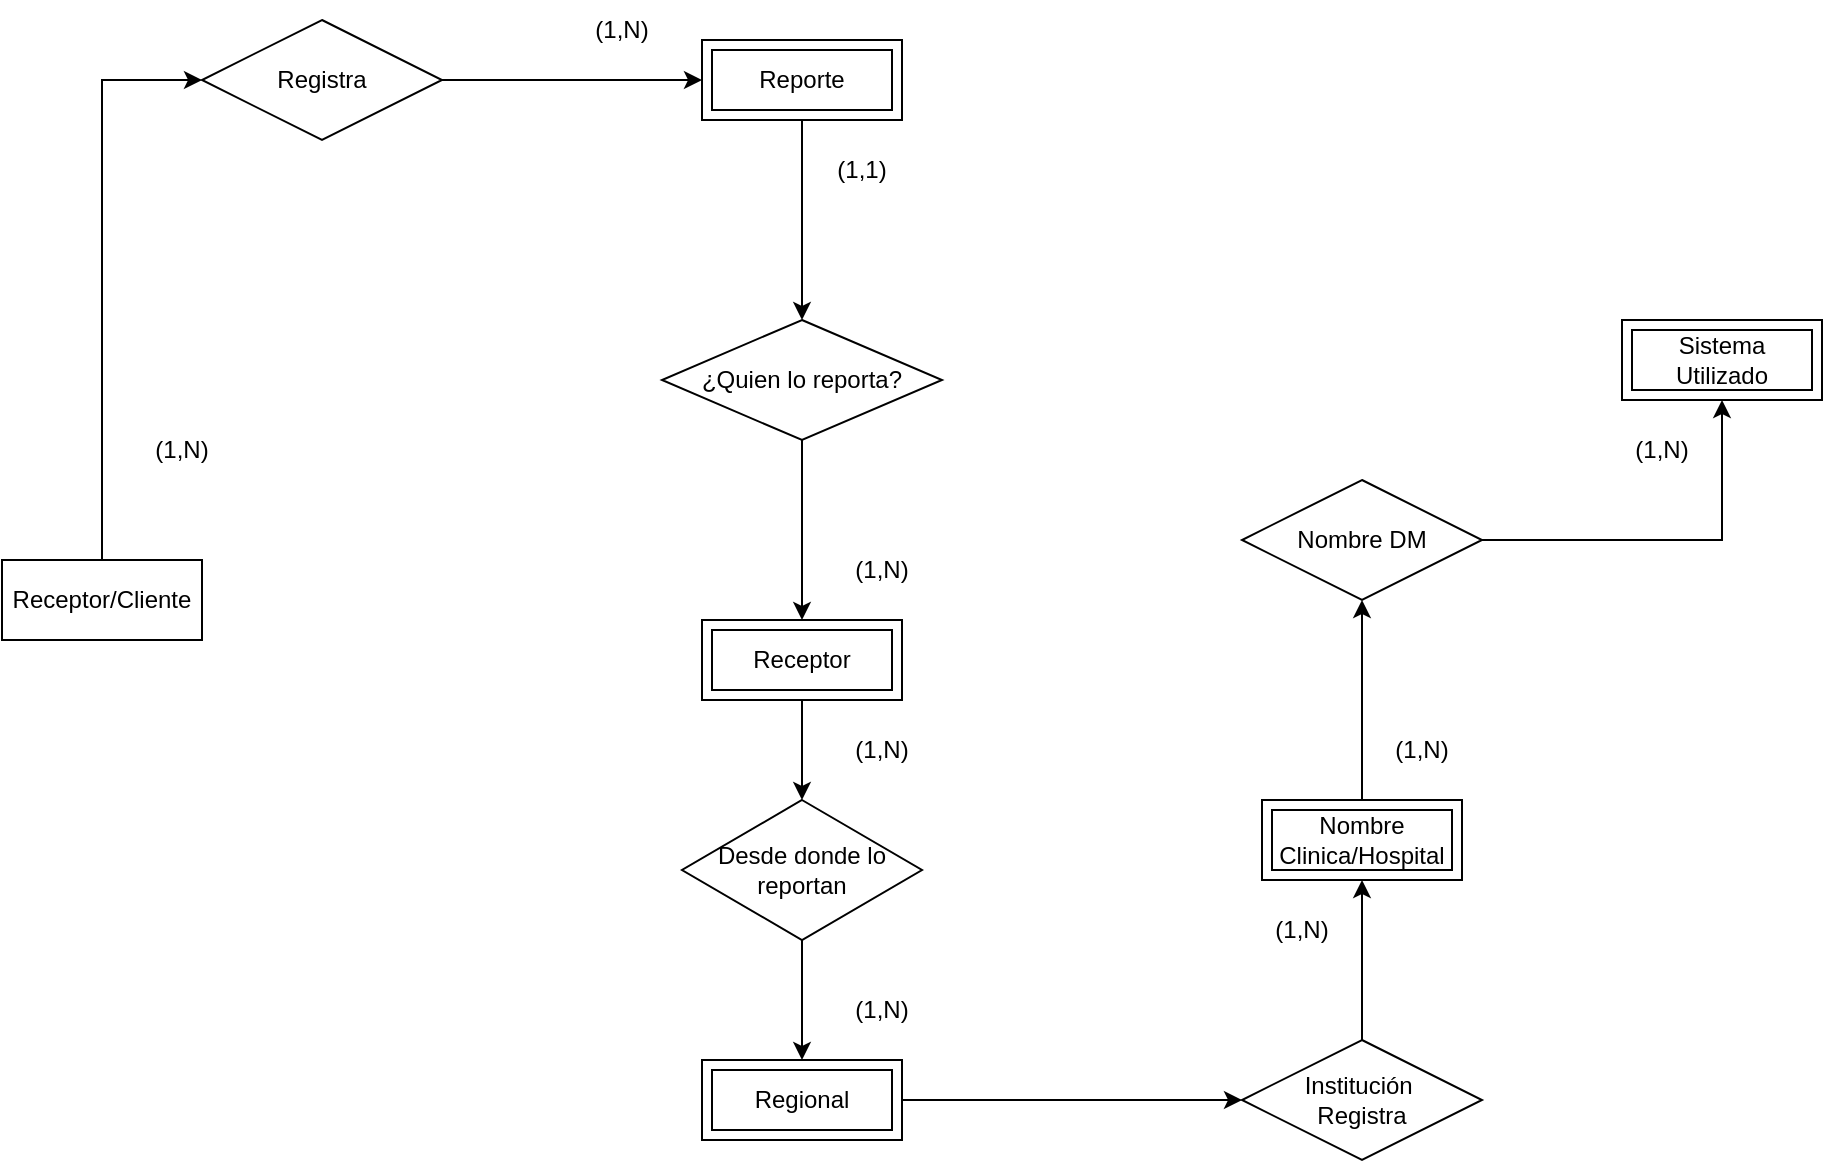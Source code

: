 <mxfile version="27.2.0">
  <diagram name="Página-1" id="1dMZDdqAh4PtxUfNT-nn">
    <mxGraphModel dx="1426" dy="751" grid="1" gridSize="10" guides="1" tooltips="1" connect="1" arrows="1" fold="1" page="1" pageScale="1" pageWidth="827" pageHeight="1169" math="0" shadow="0">
      <root>
        <mxCell id="0" />
        <mxCell id="1" parent="0" />
        <mxCell id="zf80DWHK2e3_NO0RrL8I-9" style="edgeStyle=orthogonalEdgeStyle;rounded=0;orthogonalLoop=1;jettySize=auto;html=1;entryX=0;entryY=0.5;entryDx=0;entryDy=0;" edge="1" parent="1" source="zf80DWHK2e3_NO0RrL8I-1" target="zf80DWHK2e3_NO0RrL8I-7">
          <mxGeometry relative="1" as="geometry" />
        </mxCell>
        <mxCell id="zf80DWHK2e3_NO0RrL8I-1" value="Receptor/Cliente" style="whiteSpace=wrap;html=1;align=center;" vertex="1" parent="1">
          <mxGeometry x="60" y="280" width="100" height="40" as="geometry" />
        </mxCell>
        <mxCell id="zf80DWHK2e3_NO0RrL8I-3" value="Sistema Utilizado" style="shape=ext;margin=3;double=1;whiteSpace=wrap;html=1;align=center;" vertex="1" parent="1">
          <mxGeometry x="870" y="160" width="100" height="40" as="geometry" />
        </mxCell>
        <mxCell id="zf80DWHK2e3_NO0RrL8I-10" value="" style="edgeStyle=orthogonalEdgeStyle;rounded=0;orthogonalLoop=1;jettySize=auto;html=1;" edge="1" parent="1" source="zf80DWHK2e3_NO0RrL8I-7" target="zf80DWHK2e3_NO0RrL8I-8">
          <mxGeometry relative="1" as="geometry" />
        </mxCell>
        <mxCell id="zf80DWHK2e3_NO0RrL8I-7" value="Registra" style="shape=rhombus;perimeter=rhombusPerimeter;whiteSpace=wrap;html=1;align=center;" vertex="1" parent="1">
          <mxGeometry x="160" y="10" width="120" height="60" as="geometry" />
        </mxCell>
        <mxCell id="zf80DWHK2e3_NO0RrL8I-12" value="" style="edgeStyle=orthogonalEdgeStyle;rounded=0;orthogonalLoop=1;jettySize=auto;html=1;" edge="1" parent="1" source="zf80DWHK2e3_NO0RrL8I-8" target="zf80DWHK2e3_NO0RrL8I-11">
          <mxGeometry relative="1" as="geometry" />
        </mxCell>
        <mxCell id="zf80DWHK2e3_NO0RrL8I-8" value="Reporte" style="shape=ext;margin=3;double=1;whiteSpace=wrap;html=1;align=center;" vertex="1" parent="1">
          <mxGeometry x="410" y="20" width="100" height="40" as="geometry" />
        </mxCell>
        <mxCell id="zf80DWHK2e3_NO0RrL8I-20" value="" style="edgeStyle=orthogonalEdgeStyle;rounded=0;orthogonalLoop=1;jettySize=auto;html=1;" edge="1" parent="1" source="zf80DWHK2e3_NO0RrL8I-11" target="zf80DWHK2e3_NO0RrL8I-18">
          <mxGeometry relative="1" as="geometry" />
        </mxCell>
        <mxCell id="zf80DWHK2e3_NO0RrL8I-11" value="¿Quien lo reporta?" style="shape=rhombus;perimeter=rhombusPerimeter;whiteSpace=wrap;html=1;align=center;" vertex="1" parent="1">
          <mxGeometry x="390" y="160" width="140" height="60" as="geometry" />
        </mxCell>
        <mxCell id="zf80DWHK2e3_NO0RrL8I-23" value="" style="edgeStyle=orthogonalEdgeStyle;rounded=0;orthogonalLoop=1;jettySize=auto;html=1;" edge="1" parent="1" source="zf80DWHK2e3_NO0RrL8I-18" target="zf80DWHK2e3_NO0RrL8I-22">
          <mxGeometry relative="1" as="geometry" />
        </mxCell>
        <mxCell id="zf80DWHK2e3_NO0RrL8I-18" value="Receptor" style="shape=ext;margin=3;double=1;whiteSpace=wrap;html=1;align=center;" vertex="1" parent="1">
          <mxGeometry x="410" y="310" width="100" height="40" as="geometry" />
        </mxCell>
        <mxCell id="zf80DWHK2e3_NO0RrL8I-30" style="edgeStyle=orthogonalEdgeStyle;rounded=0;orthogonalLoop=1;jettySize=auto;html=1;entryX=0;entryY=0.5;entryDx=0;entryDy=0;" edge="1" parent="1" source="zf80DWHK2e3_NO0RrL8I-21" target="zf80DWHK2e3_NO0RrL8I-28">
          <mxGeometry relative="1" as="geometry" />
        </mxCell>
        <mxCell id="zf80DWHK2e3_NO0RrL8I-21" value="Regional" style="shape=ext;margin=3;double=1;whiteSpace=wrap;html=1;align=center;" vertex="1" parent="1">
          <mxGeometry x="410" y="530" width="100" height="40" as="geometry" />
        </mxCell>
        <mxCell id="zf80DWHK2e3_NO0RrL8I-24" value="" style="edgeStyle=orthogonalEdgeStyle;rounded=0;orthogonalLoop=1;jettySize=auto;html=1;" edge="1" parent="1" source="zf80DWHK2e3_NO0RrL8I-22" target="zf80DWHK2e3_NO0RrL8I-21">
          <mxGeometry relative="1" as="geometry" />
        </mxCell>
        <mxCell id="zf80DWHK2e3_NO0RrL8I-22" value="Desde donde lo reportan" style="shape=rhombus;perimeter=rhombusPerimeter;whiteSpace=wrap;html=1;align=center;" vertex="1" parent="1">
          <mxGeometry x="400" y="400" width="120" height="70" as="geometry" />
        </mxCell>
        <mxCell id="zf80DWHK2e3_NO0RrL8I-27" value="" style="edgeStyle=orthogonalEdgeStyle;rounded=0;orthogonalLoop=1;jettySize=auto;html=1;" edge="1" parent="1" source="zf80DWHK2e3_NO0RrL8I-25" target="zf80DWHK2e3_NO0RrL8I-3">
          <mxGeometry relative="1" as="geometry" />
        </mxCell>
        <mxCell id="zf80DWHK2e3_NO0RrL8I-25" value="Nombre DM" style="shape=rhombus;perimeter=rhombusPerimeter;whiteSpace=wrap;html=1;align=center;" vertex="1" parent="1">
          <mxGeometry x="680" y="240" width="120" height="60" as="geometry" />
        </mxCell>
        <mxCell id="zf80DWHK2e3_NO0RrL8I-31" value="" style="edgeStyle=orthogonalEdgeStyle;rounded=0;orthogonalLoop=1;jettySize=auto;html=1;" edge="1" parent="1" source="zf80DWHK2e3_NO0RrL8I-28" target="zf80DWHK2e3_NO0RrL8I-29">
          <mxGeometry relative="1" as="geometry" />
        </mxCell>
        <mxCell id="zf80DWHK2e3_NO0RrL8I-28" value="Institución&amp;nbsp;&lt;div&gt;Registra&lt;/div&gt;" style="shape=rhombus;perimeter=rhombusPerimeter;whiteSpace=wrap;html=1;align=center;" vertex="1" parent="1">
          <mxGeometry x="680" y="520" width="120" height="60" as="geometry" />
        </mxCell>
        <mxCell id="zf80DWHK2e3_NO0RrL8I-32" value="" style="edgeStyle=orthogonalEdgeStyle;rounded=0;orthogonalLoop=1;jettySize=auto;html=1;" edge="1" parent="1" source="zf80DWHK2e3_NO0RrL8I-29" target="zf80DWHK2e3_NO0RrL8I-25">
          <mxGeometry relative="1" as="geometry" />
        </mxCell>
        <mxCell id="zf80DWHK2e3_NO0RrL8I-29" value="Nombre Clinica/Hospital" style="shape=ext;margin=3;double=1;whiteSpace=wrap;html=1;align=center;" vertex="1" parent="1">
          <mxGeometry x="690" y="400" width="100" height="40" as="geometry" />
        </mxCell>
        <mxCell id="zf80DWHK2e3_NO0RrL8I-33" value="(1,N)" style="text;strokeColor=none;align=center;fillColor=none;html=1;verticalAlign=middle;whiteSpace=wrap;rounded=0;" vertex="1" parent="1">
          <mxGeometry x="120" y="210" width="60" height="30" as="geometry" />
        </mxCell>
        <mxCell id="zf80DWHK2e3_NO0RrL8I-34" value="(1,N)" style="text;strokeColor=none;align=center;fillColor=none;html=1;verticalAlign=middle;whiteSpace=wrap;rounded=0;" vertex="1" parent="1">
          <mxGeometry x="340" width="60" height="30" as="geometry" />
        </mxCell>
        <mxCell id="zf80DWHK2e3_NO0RrL8I-35" value="(1,1)" style="text;strokeColor=none;align=center;fillColor=none;html=1;verticalAlign=middle;whiteSpace=wrap;rounded=0;" vertex="1" parent="1">
          <mxGeometry x="460" y="70" width="60" height="30" as="geometry" />
        </mxCell>
        <mxCell id="zf80DWHK2e3_NO0RrL8I-36" value="(1,N)" style="text;strokeColor=none;align=center;fillColor=none;html=1;verticalAlign=middle;whiteSpace=wrap;rounded=0;" vertex="1" parent="1">
          <mxGeometry x="470" y="270" width="60" height="30" as="geometry" />
        </mxCell>
        <mxCell id="zf80DWHK2e3_NO0RrL8I-37" value="(1,N)" style="text;strokeColor=none;align=center;fillColor=none;html=1;verticalAlign=middle;whiteSpace=wrap;rounded=0;" vertex="1" parent="1">
          <mxGeometry x="470" y="360" width="60" height="30" as="geometry" />
        </mxCell>
        <mxCell id="zf80DWHK2e3_NO0RrL8I-38" value="(1,N)" style="text;strokeColor=none;align=center;fillColor=none;html=1;verticalAlign=middle;whiteSpace=wrap;rounded=0;" vertex="1" parent="1">
          <mxGeometry x="470" y="490" width="60" height="30" as="geometry" />
        </mxCell>
        <mxCell id="zf80DWHK2e3_NO0RrL8I-39" value="(1,N)" style="text;strokeColor=none;align=center;fillColor=none;html=1;verticalAlign=middle;whiteSpace=wrap;rounded=0;" vertex="1" parent="1">
          <mxGeometry x="680" y="450" width="60" height="30" as="geometry" />
        </mxCell>
        <mxCell id="zf80DWHK2e3_NO0RrL8I-40" value="(1,N)" style="text;strokeColor=none;align=center;fillColor=none;html=1;verticalAlign=middle;whiteSpace=wrap;rounded=0;" vertex="1" parent="1">
          <mxGeometry x="740" y="360" width="60" height="30" as="geometry" />
        </mxCell>
        <mxCell id="zf80DWHK2e3_NO0RrL8I-41" value="(1,N)" style="text;strokeColor=none;align=center;fillColor=none;html=1;verticalAlign=middle;whiteSpace=wrap;rounded=0;" vertex="1" parent="1">
          <mxGeometry x="860" y="210" width="60" height="30" as="geometry" />
        </mxCell>
      </root>
    </mxGraphModel>
  </diagram>
</mxfile>
